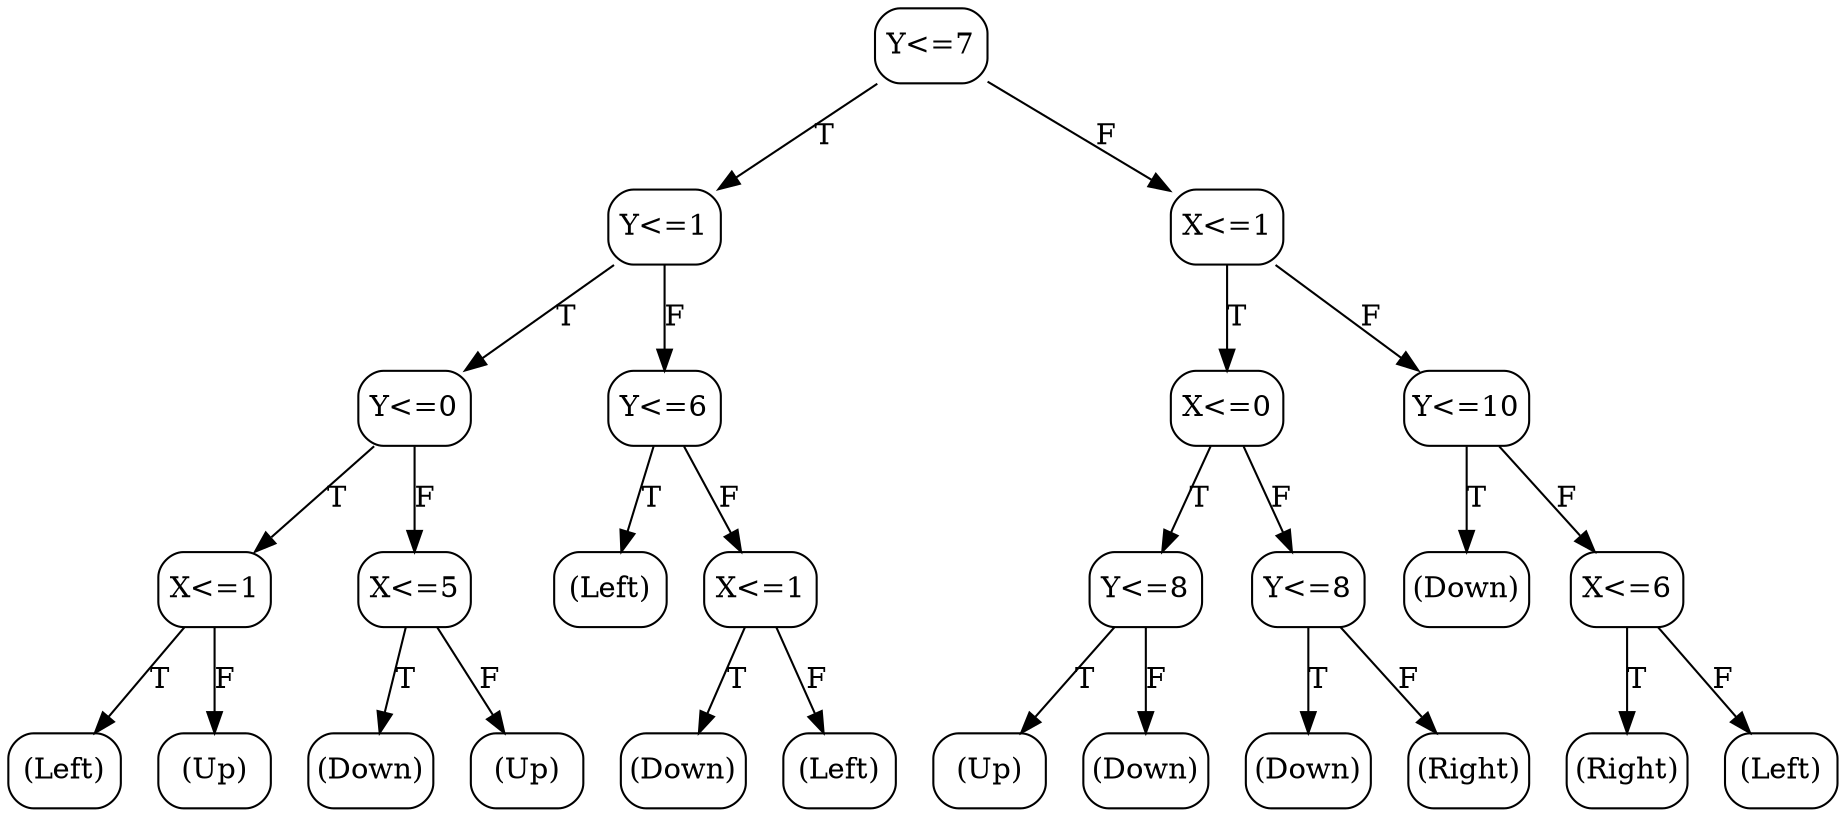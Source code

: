 // decision tree
digraph {
	4 [label="(Left)" margin="0.05,0.05" shape=box style=rounded]
	5 [label="(Up)" margin="0.05,0.05" shape=box style=rounded]
	3 [label="X<=1" margin="0.05,0.05" shape=box style=rounded]
	3 -> 4 [label=T]
	3 -> 5 [label=F]
	7 [label="(Down)" margin="0.05,0.05" shape=box style=rounded]
	8 [label="(Up)" margin="0.05,0.05" shape=box style=rounded]
	6 [label="X<=5" margin="0.05,0.05" shape=box style=rounded]
	6 -> 7 [label=T]
	6 -> 8 [label=F]
	2 [label="Y<=0" margin="0.05,0.05" shape=box style=rounded]
	2 -> 3 [label=T]
	2 -> 6 [label=F]
	10 [label="(Left)" margin="0.05,0.05" shape=box style=rounded]
	14 [label="(Down)" margin="0.05,0.05" shape=box style=rounded]
	15 [label="(Left)" margin="0.05,0.05" shape=box style=rounded]
	13 [label="X<=1" margin="0.05,0.05" shape=box style=rounded]
	13 -> 14 [label=T]
	13 -> 15 [label=F]
	9 [label="Y<=6" margin="0.05,0.05" shape=box style=rounded]
	9 -> 10 [label=T]
	9 -> 13 [label=F]
	1 [label="Y<=1" margin="0.05,0.05" shape=box style=rounded]
	1 -> 2 [label=T]
	1 -> 9 [label=F]
	19 [label="(Up)" margin="0.05,0.05" shape=box style=rounded]
	20 [label="(Down)" margin="0.05,0.05" shape=box style=rounded]
	18 [label="Y<=8" margin="0.05,0.05" shape=box style=rounded]
	18 -> 19 [label=T]
	18 -> 20 [label=F]
	22 [label="(Down)" margin="0.05,0.05" shape=box style=rounded]
	23 [label="(Right)" margin="0.05,0.05" shape=box style=rounded]
	21 [label="Y<=8" margin="0.05,0.05" shape=box style=rounded]
	21 -> 22 [label=T]
	21 -> 23 [label=F]
	17 [label="X<=0" margin="0.05,0.05" shape=box style=rounded]
	17 -> 18 [label=T]
	17 -> 21 [label=F]
	25 [label="(Down)" margin="0.05,0.05" shape=box style=rounded]
	29 [label="(Right)" margin="0.05,0.05" shape=box style=rounded]
	30 [label="(Left)" margin="0.05,0.05" shape=box style=rounded]
	28 [label="X<=6" margin="0.05,0.05" shape=box style=rounded]
	28 -> 29 [label=T]
	28 -> 30 [label=F]
	24 [label="Y<=10" margin="0.05,0.05" shape=box style=rounded]
	24 -> 25 [label=T]
	24 -> 28 [label=F]
	16 [label="X<=1" margin="0.05,0.05" shape=box style=rounded]
	16 -> 17 [label=T]
	16 -> 24 [label=F]
	0 [label="Y<=7" margin="0.05,0.05" shape=box style=rounded]
	0 -> 1 [label=T]
	0 -> 16 [label=F]
}
